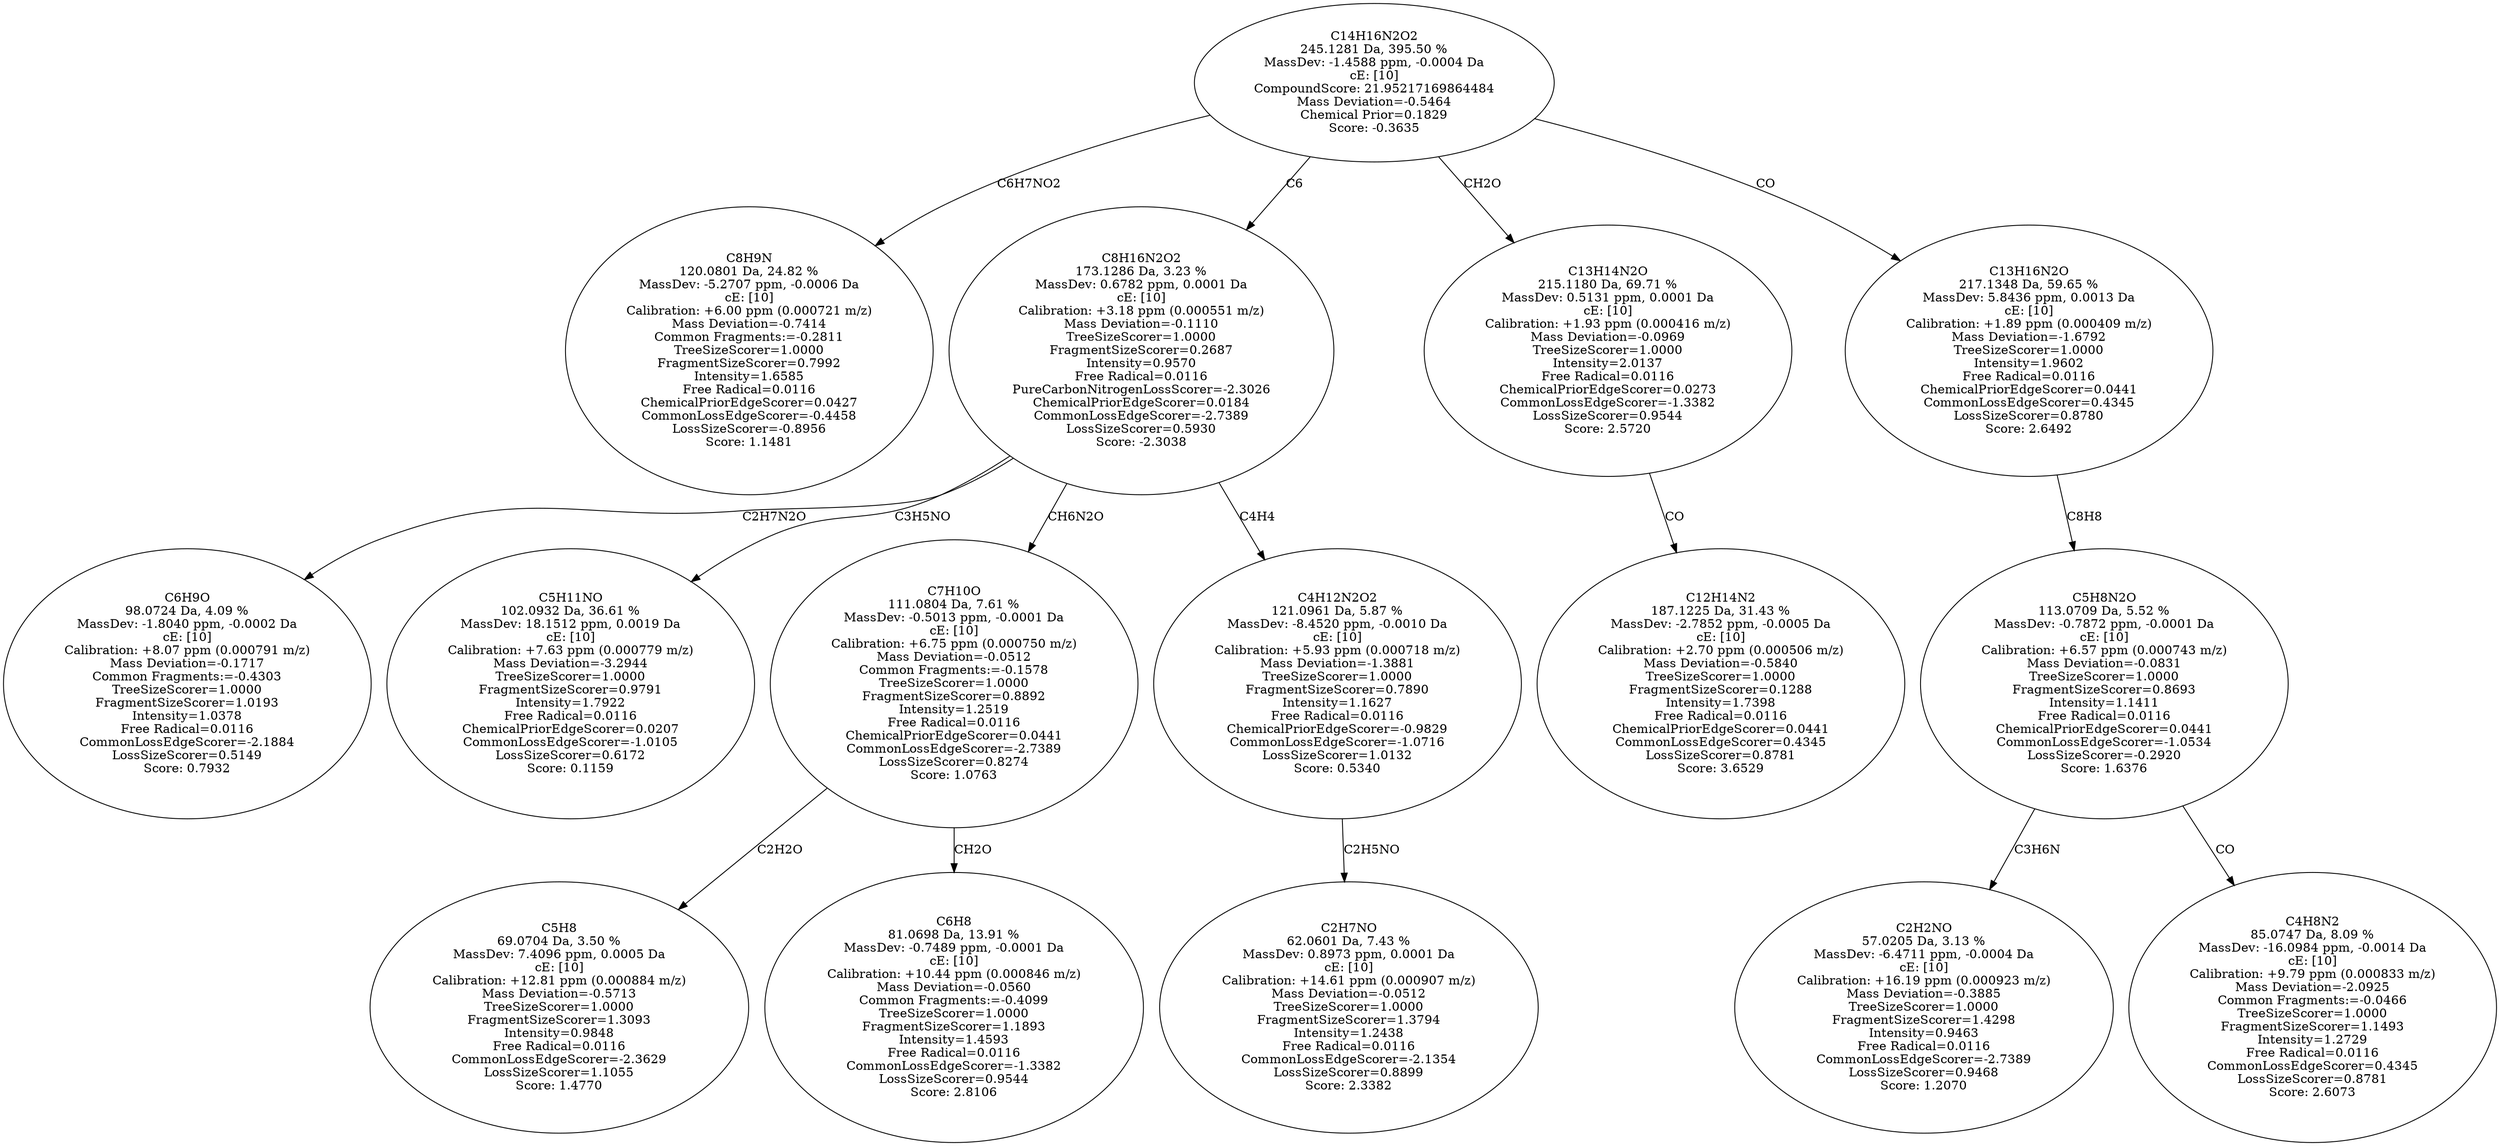 strict digraph {
v1 [label="C8H9N\n120.0801 Da, 24.82 %\nMassDev: -5.2707 ppm, -0.0006 Da\ncE: [10]\nCalibration: +6.00 ppm (0.000721 m/z)\nMass Deviation=-0.7414\nCommon Fragments:=-0.2811\nTreeSizeScorer=1.0000\nFragmentSizeScorer=0.7992\nIntensity=1.6585\nFree Radical=0.0116\nChemicalPriorEdgeScorer=0.0427\nCommonLossEdgeScorer=-0.4458\nLossSizeScorer=-0.8956\nScore: 1.1481"];
v2 [label="C6H9O\n98.0724 Da, 4.09 %\nMassDev: -1.8040 ppm, -0.0002 Da\ncE: [10]\nCalibration: +8.07 ppm (0.000791 m/z)\nMass Deviation=-0.1717\nCommon Fragments:=-0.4303\nTreeSizeScorer=1.0000\nFragmentSizeScorer=1.0193\nIntensity=1.0378\nFree Radical=0.0116\nCommonLossEdgeScorer=-2.1884\nLossSizeScorer=0.5149\nScore: 0.7932"];
v3 [label="C5H11NO\n102.0932 Da, 36.61 %\nMassDev: 18.1512 ppm, 0.0019 Da\ncE: [10]\nCalibration: +7.63 ppm (0.000779 m/z)\nMass Deviation=-3.2944\nTreeSizeScorer=1.0000\nFragmentSizeScorer=0.9791\nIntensity=1.7922\nFree Radical=0.0116\nChemicalPriorEdgeScorer=0.0207\nCommonLossEdgeScorer=-1.0105\nLossSizeScorer=0.6172\nScore: 0.1159"];
v4 [label="C5H8\n69.0704 Da, 3.50 %\nMassDev: 7.4096 ppm, 0.0005 Da\ncE: [10]\nCalibration: +12.81 ppm (0.000884 m/z)\nMass Deviation=-0.5713\nTreeSizeScorer=1.0000\nFragmentSizeScorer=1.3093\nIntensity=0.9848\nFree Radical=0.0116\nCommonLossEdgeScorer=-2.3629\nLossSizeScorer=1.1055\nScore: 1.4770"];
v5 [label="C6H8\n81.0698 Da, 13.91 %\nMassDev: -0.7489 ppm, -0.0001 Da\ncE: [10]\nCalibration: +10.44 ppm (0.000846 m/z)\nMass Deviation=-0.0560\nCommon Fragments:=-0.4099\nTreeSizeScorer=1.0000\nFragmentSizeScorer=1.1893\nIntensity=1.4593\nFree Radical=0.0116\nCommonLossEdgeScorer=-1.3382\nLossSizeScorer=0.9544\nScore: 2.8106"];
v6 [label="C7H10O\n111.0804 Da, 7.61 %\nMassDev: -0.5013 ppm, -0.0001 Da\ncE: [10]\nCalibration: +6.75 ppm (0.000750 m/z)\nMass Deviation=-0.0512\nCommon Fragments:=-0.1578\nTreeSizeScorer=1.0000\nFragmentSizeScorer=0.8892\nIntensity=1.2519\nFree Radical=0.0116\nChemicalPriorEdgeScorer=0.0441\nCommonLossEdgeScorer=-2.7389\nLossSizeScorer=0.8274\nScore: 1.0763"];
v7 [label="C2H7NO\n62.0601 Da, 7.43 %\nMassDev: 0.8973 ppm, 0.0001 Da\ncE: [10]\nCalibration: +14.61 ppm (0.000907 m/z)\nMass Deviation=-0.0512\nTreeSizeScorer=1.0000\nFragmentSizeScorer=1.3794\nIntensity=1.2438\nFree Radical=0.0116\nCommonLossEdgeScorer=-2.1354\nLossSizeScorer=0.8899\nScore: 2.3382"];
v8 [label="C4H12N2O2\n121.0961 Da, 5.87 %\nMassDev: -8.4520 ppm, -0.0010 Da\ncE: [10]\nCalibration: +5.93 ppm (0.000718 m/z)\nMass Deviation=-1.3881\nTreeSizeScorer=1.0000\nFragmentSizeScorer=0.7890\nIntensity=1.1627\nFree Radical=0.0116\nChemicalPriorEdgeScorer=-0.9829\nCommonLossEdgeScorer=-1.0716\nLossSizeScorer=1.0132\nScore: 0.5340"];
v9 [label="C8H16N2O2\n173.1286 Da, 3.23 %\nMassDev: 0.6782 ppm, 0.0001 Da\ncE: [10]\nCalibration: +3.18 ppm (0.000551 m/z)\nMass Deviation=-0.1110\nTreeSizeScorer=1.0000\nFragmentSizeScorer=0.2687\nIntensity=0.9570\nFree Radical=0.0116\nPureCarbonNitrogenLossScorer=-2.3026\nChemicalPriorEdgeScorer=0.0184\nCommonLossEdgeScorer=-2.7389\nLossSizeScorer=0.5930\nScore: -2.3038"];
v10 [label="C12H14N2\n187.1225 Da, 31.43 %\nMassDev: -2.7852 ppm, -0.0005 Da\ncE: [10]\nCalibration: +2.70 ppm (0.000506 m/z)\nMass Deviation=-0.5840\nTreeSizeScorer=1.0000\nFragmentSizeScorer=0.1288\nIntensity=1.7398\nFree Radical=0.0116\nChemicalPriorEdgeScorer=0.0441\nCommonLossEdgeScorer=0.4345\nLossSizeScorer=0.8781\nScore: 3.6529"];
v11 [label="C13H14N2O\n215.1180 Da, 69.71 %\nMassDev: 0.5131 ppm, 0.0001 Da\ncE: [10]\nCalibration: +1.93 ppm (0.000416 m/z)\nMass Deviation=-0.0969\nTreeSizeScorer=1.0000\nIntensity=2.0137\nFree Radical=0.0116\nChemicalPriorEdgeScorer=0.0273\nCommonLossEdgeScorer=-1.3382\nLossSizeScorer=0.9544\nScore: 2.5720"];
v12 [label="C2H2NO\n57.0205 Da, 3.13 %\nMassDev: -6.4711 ppm, -0.0004 Da\ncE: [10]\nCalibration: +16.19 ppm (0.000923 m/z)\nMass Deviation=-0.3885\nTreeSizeScorer=1.0000\nFragmentSizeScorer=1.4298\nIntensity=0.9463\nFree Radical=0.0116\nCommonLossEdgeScorer=-2.7389\nLossSizeScorer=0.9468\nScore: 1.2070"];
v13 [label="C4H8N2\n85.0747 Da, 8.09 %\nMassDev: -16.0984 ppm, -0.0014 Da\ncE: [10]\nCalibration: +9.79 ppm (0.000833 m/z)\nMass Deviation=-2.0925\nCommon Fragments:=-0.0466\nTreeSizeScorer=1.0000\nFragmentSizeScorer=1.1493\nIntensity=1.2729\nFree Radical=0.0116\nCommonLossEdgeScorer=0.4345\nLossSizeScorer=0.8781\nScore: 2.6073"];
v14 [label="C5H8N2O\n113.0709 Da, 5.52 %\nMassDev: -0.7872 ppm, -0.0001 Da\ncE: [10]\nCalibration: +6.57 ppm (0.000743 m/z)\nMass Deviation=-0.0831\nTreeSizeScorer=1.0000\nFragmentSizeScorer=0.8693\nIntensity=1.1411\nFree Radical=0.0116\nChemicalPriorEdgeScorer=0.0441\nCommonLossEdgeScorer=-1.0534\nLossSizeScorer=-0.2920\nScore: 1.6376"];
v15 [label="C13H16N2O\n217.1348 Da, 59.65 %\nMassDev: 5.8436 ppm, 0.0013 Da\ncE: [10]\nCalibration: +1.89 ppm (0.000409 m/z)\nMass Deviation=-1.6792\nTreeSizeScorer=1.0000\nIntensity=1.9602\nFree Radical=0.0116\nChemicalPriorEdgeScorer=0.0441\nCommonLossEdgeScorer=0.4345\nLossSizeScorer=0.8780\nScore: 2.6492"];
v16 [label="C14H16N2O2\n245.1281 Da, 395.50 %\nMassDev: -1.4588 ppm, -0.0004 Da\ncE: [10]\nCompoundScore: 21.95217169864484\nMass Deviation=-0.5464\nChemical Prior=0.1829\nScore: -0.3635"];
v16 -> v1 [label="C6H7NO2"];
v9 -> v2 [label="C2H7N2O"];
v9 -> v3 [label="C3H5NO"];
v6 -> v4 [label="C2H2O"];
v6 -> v5 [label="CH2O"];
v9 -> v6 [label="CH6N2O"];
v8 -> v7 [label="C2H5NO"];
v9 -> v8 [label="C4H4"];
v16 -> v9 [label="C6"];
v11 -> v10 [label="CO"];
v16 -> v11 [label="CH2O"];
v14 -> v12 [label="C3H6N"];
v14 -> v13 [label="CO"];
v15 -> v14 [label="C8H8"];
v16 -> v15 [label="CO"];
}